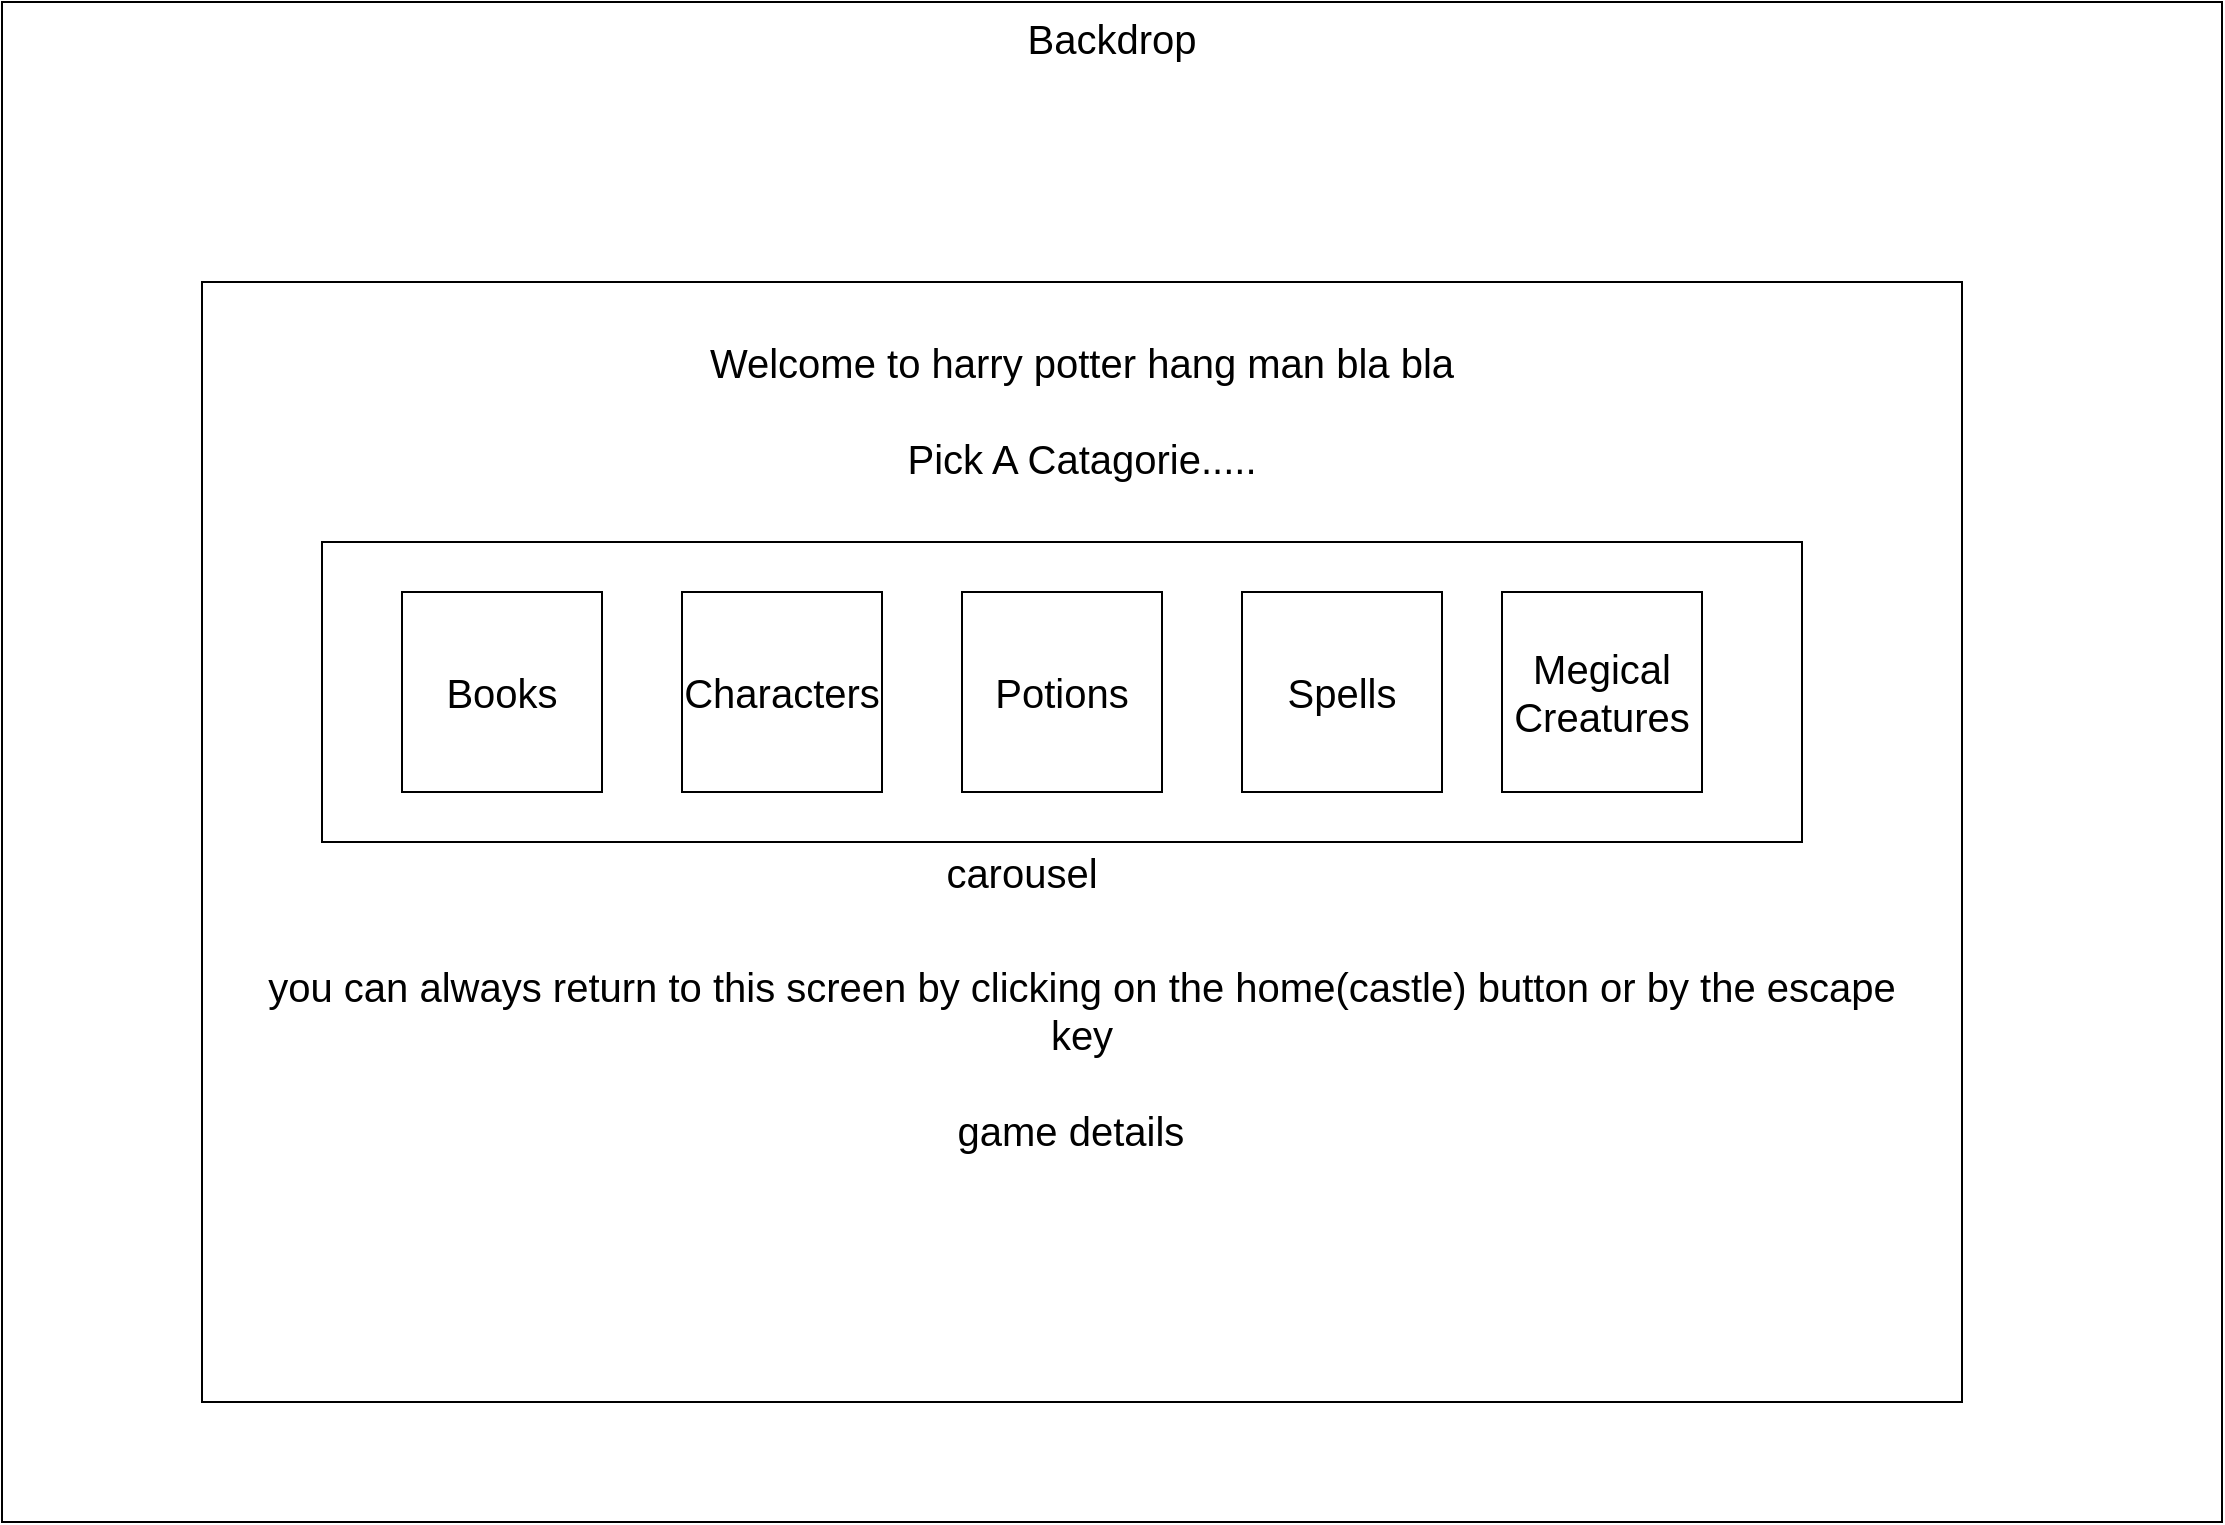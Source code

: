 <mxfile version="15.4.0" type="device" pages="3"><diagram id="zBycuqyN1WbdOvtRetQK" name="welcome - pick a catagory"><mxGraphModel dx="1422" dy="822" grid="1" gridSize="10" guides="1" tooltips="1" connect="1" arrows="1" fold="1" page="1" pageScale="1" pageWidth="1169" pageHeight="827" background="#ffffff" math="0" shadow="0"><root><mxCell id="0"/><mxCell id="1" parent="0"/><mxCell id="SmS-AOpC1vPT0I8M1g8m-3" value="Backdrop" style="rounded=0;whiteSpace=wrap;html=1;fontSize=20;align=center;verticalAlign=top;" parent="1" vertex="1"><mxGeometry x="50" y="50" width="1110" height="760" as="geometry"/></mxCell><mxCell id="pt1Twtxqi7lgK6UjQtKK-1" value="Welcome to harry potter hang man bla bla&lt;br&gt;&lt;br&gt;&lt;div&gt;Pick A Catagorie.....&lt;/div&gt;&lt;div&gt;&lt;br&gt;&lt;/div&gt;&lt;div&gt;&lt;br&gt;&lt;/div&gt;&lt;div&gt;&lt;br&gt;&lt;/div&gt;&lt;div&gt;&lt;br&gt;&lt;/div&gt;&lt;div&gt;&lt;br&gt;&lt;/div&gt;&lt;div&gt;&lt;br&gt;&lt;/div&gt;&lt;div&gt;&lt;br&gt;&lt;/div&gt;&lt;div&gt;&lt;br&gt;&lt;/div&gt;&lt;div&gt;&lt;br&gt;&lt;/div&gt;&lt;div&gt;&lt;br&gt;&lt;/div&gt;&lt;div&gt;you can always return to this screen by clicking on the home(castle) button or by the escape key&lt;/div&gt;&lt;div&gt;&lt;br&gt;&lt;/div&gt;&lt;div&gt;game details&amp;nbsp;&amp;nbsp;&lt;/div&gt;" style="rounded=0;whiteSpace=wrap;html=1;fontSize=20;verticalAlign=top;spacingTop=22;spacingLeft=20;spacingRight=20;" parent="1" vertex="1"><mxGeometry x="150" y="190" width="880" height="560" as="geometry"/></mxCell><mxCell id="pt1Twtxqi7lgK6UjQtKK-2" value="" style="rounded=0;whiteSpace=wrap;html=1;fontSize=20;verticalAlign=top;" parent="1" vertex="1"><mxGeometry x="210" y="320" width="740" height="150" as="geometry"/></mxCell><mxCell id="pt1Twtxqi7lgK6UjQtKK-3" value="Books" style="whiteSpace=wrap;html=1;aspect=fixed;fontSize=20;verticalAlign=middle;" parent="1" vertex="1"><mxGeometry x="250" y="345" width="100" height="100" as="geometry"/></mxCell><mxCell id="pt1Twtxqi7lgK6UjQtKK-4" value="Characters" style="whiteSpace=wrap;html=1;aspect=fixed;fontSize=20;verticalAlign=middle;" parent="1" vertex="1"><mxGeometry x="390" y="345" width="100" height="100" as="geometry"/></mxCell><mxCell id="pt1Twtxqi7lgK6UjQtKK-5" value="Potions" style="whiteSpace=wrap;html=1;aspect=fixed;fontSize=20;verticalAlign=middle;" parent="1" vertex="1"><mxGeometry x="530" y="345" width="100" height="100" as="geometry"/></mxCell><mxCell id="pt1Twtxqi7lgK6UjQtKK-6" value="Spells" style="whiteSpace=wrap;html=1;aspect=fixed;fontSize=20;verticalAlign=middle;" parent="1" vertex="1"><mxGeometry x="670" y="345" width="100" height="100" as="geometry"/></mxCell><mxCell id="pt1Twtxqi7lgK6UjQtKK-7" value="Megical&lt;br&gt;Creatures" style="whiteSpace=wrap;html=1;aspect=fixed;fontSize=20;verticalAlign=middle;" parent="1" vertex="1"><mxGeometry x="800" y="345" width="100" height="100" as="geometry"/></mxCell><mxCell id="lpl7oQMHatLVdW82ElkI-1" value="carousel" style="text;html=1;strokeColor=none;fillColor=none;align=center;verticalAlign=middle;whiteSpace=wrap;rounded=0;fontSize=20;" parent="1" vertex="1"><mxGeometry x="510" y="470" width="100" height="30" as="geometry"/></mxCell></root></mxGraphModel></diagram><diagram name="welcome - pick a character" id="7SFmZt7S-GBDg_mHAnwW"><mxGraphModel dx="1422" dy="822" grid="1" gridSize="10" guides="1" tooltips="1" connect="1" arrows="1" fold="1" page="1" pageScale="1" pageWidth="1169" pageHeight="827" background="#ffffff" math="0" shadow="0"><root><mxCell id="qMvTIVjVhHEZ1sjYnihw-0"/><mxCell id="qMvTIVjVhHEZ1sjYnihw-1" parent="qMvTIVjVhHEZ1sjYnihw-0"/><mxCell id="wB-ghW8cWKy8fK2k6g84-1" value="Backdrop" style="rounded=0;whiteSpace=wrap;html=1;fontSize=20;align=center;verticalAlign=top;" vertex="1" parent="qMvTIVjVhHEZ1sjYnihw-1"><mxGeometry x="50" y="120" width="1080" height="690" as="geometry"/></mxCell><mxCell id="qMvTIVjVhHEZ1sjYnihw-2" value="Welcome to harry potter hang man bla bla&lt;br&gt;&lt;br&gt;&lt;div&gt;Pick An Avatar&lt;/div&gt;&lt;div&gt;&lt;br&gt;&lt;/div&gt;&lt;div&gt;&lt;br&gt;&lt;/div&gt;&lt;div&gt;&lt;br&gt;&lt;/div&gt;&lt;div&gt;&lt;br&gt;&lt;/div&gt;&lt;div&gt;&lt;br&gt;&lt;/div&gt;&lt;div&gt;&lt;br&gt;&lt;/div&gt;&lt;div&gt;&lt;br&gt;&lt;/div&gt;&lt;div&gt;&lt;br&gt;&lt;/div&gt;&lt;div&gt;&lt;br&gt;&lt;/div&gt;&lt;div&gt;&lt;br&gt;&lt;/div&gt;&lt;div&gt;you can always return to this screen by clicking on the home(castle) button or by the escape key&lt;/div&gt;&lt;div&gt;&lt;br&gt;&lt;/div&gt;&lt;div&gt;game details&lt;/div&gt;&lt;div&gt;&lt;br&gt;&lt;/div&gt;&lt;div&gt;&amp;nbsp;&lt;/div&gt;" style="rounded=0;whiteSpace=wrap;html=1;fontSize=20;verticalAlign=top;spacingTop=22;spacingLeft=20;spacingRight=20;" vertex="1" parent="qMvTIVjVhHEZ1sjYnihw-1"><mxGeometry x="160" y="200" width="880" height="560" as="geometry"/></mxCell><mxCell id="qMvTIVjVhHEZ1sjYnihw-3" value="" style="rounded=0;whiteSpace=wrap;html=1;fontSize=20;verticalAlign=top;" vertex="1" parent="qMvTIVjVhHEZ1sjYnihw-1"><mxGeometry x="210" y="320" width="740" height="150" as="geometry"/></mxCell><mxCell id="qMvTIVjVhHEZ1sjYnihw-4" value="Mad Eye Moody" style="whiteSpace=wrap;html=1;aspect=fixed;fontSize=20;verticalAlign=middle;" vertex="1" parent="qMvTIVjVhHEZ1sjYnihw-1"><mxGeometry x="220" y="345" width="100" height="100" as="geometry"/></mxCell><mxCell id="qMvTIVjVhHEZ1sjYnihw-5" value="Albus&lt;br&gt;Dumbeldur" style="whiteSpace=wrap;html=1;aspect=fixed;fontSize=20;verticalAlign=middle;" vertex="1" parent="qMvTIVjVhHEZ1sjYnihw-1"><mxGeometry x="340" y="345" width="100" height="100" as="geometry"/></mxCell><mxCell id="qMvTIVjVhHEZ1sjYnihw-6" value="Harry Potter" style="whiteSpace=wrap;html=1;aspect=fixed;fontSize=20;verticalAlign=middle;" vertex="1" parent="qMvTIVjVhHEZ1sjYnihw-1"><mxGeometry x="460" y="345" width="100" height="100" as="geometry"/></mxCell><mxCell id="qMvTIVjVhHEZ1sjYnihw-7" value="Ron&lt;br&gt;weasley" style="whiteSpace=wrap;html=1;aspect=fixed;fontSize=20;verticalAlign=middle;" vertex="1" parent="qMvTIVjVhHEZ1sjYnihw-1"><mxGeometry x="580" y="345" width="100" height="100" as="geometry"/></mxCell><mxCell id="qMvTIVjVhHEZ1sjYnihw-8" value="&lt;br&gt;Hermione granger" style="whiteSpace=wrap;html=1;aspect=fixed;fontSize=20;verticalAlign=top;align=center;" vertex="1" parent="qMvTIVjVhHEZ1sjYnihw-1"><mxGeometry x="700" y="345" width="100" height="100" as="geometry"/></mxCell><mxCell id="E9yBa0lWDfu7jR405efW-0" value="&lt;br&gt;Severus&lt;br&gt;Snape" style="whiteSpace=wrap;html=1;aspect=fixed;fontSize=20;verticalAlign=top;align=center;" vertex="1" parent="qMvTIVjVhHEZ1sjYnihw-1"><mxGeometry x="830" y="345" width="100" height="100" as="geometry"/></mxCell><mxCell id="85miLYy47RhrvNa4TYyl-0" value="Back" style="whiteSpace=wrap;html=1;aspect=fixed;fontSize=20;align=center;verticalAlign=middle;" vertex="1" parent="qMvTIVjVhHEZ1sjYnihw-1"><mxGeometry x="210" y="220" width="80" height="80" as="geometry"/></mxCell><mxCell id="zh2drvLAOBnURv6xEHE7-0" value="carousel" style="text;html=1;strokeColor=none;fillColor=none;align=center;verticalAlign=middle;whiteSpace=wrap;rounded=0;fontSize=20;" vertex="1" parent="qMvTIVjVhHEZ1sjYnihw-1"><mxGeometry x="530" y="480" width="100" height="30" as="geometry"/></mxCell></root></mxGraphModel></diagram><diagram name="game board" id="WBXFGc4k7jxLr-zWNSZT"><mxGraphModel dx="1422" dy="822" grid="1" gridSize="10" guides="1" tooltips="1" connect="1" arrows="1" fold="1" page="1" pageScale="1" pageWidth="1169" pageHeight="827" background="#ffffff" math="0" shadow="0"><root><mxCell id="ViksQzezFKX7nayKMV1j-0"/><mxCell id="ViksQzezFKX7nayKMV1j-1" parent="ViksQzezFKX7nayKMV1j-0"/><mxCell id="RnqKFV7GxKQAe1wvQ64X-1" value="" style="rounded=0;whiteSpace=wrap;html=1;fontSize=20;align=center;verticalAlign=middle;fillColor=#e1d5e7;strokeColor=#9673a6;" parent="ViksQzezFKX7nayKMV1j-1" vertex="1"><mxGeometry x="40" y="80" width="1080" height="680" as="geometry"/></mxCell><mxCell id="RnqKFV7GxKQAe1wvQ64X-3" value="icons&lt;br&gt;bar&lt;br&gt;on hover" style="rounded=1;whiteSpace=wrap;html=1;fontSize=20;align=center;verticalAlign=middle;direction=south;fillColor=#d5e8d4;strokeColor=#82b366;" parent="ViksQzezFKX7nayKMV1j-1" vertex="1"><mxGeometry x="40" y="80" width="90" height="680" as="geometry"/></mxCell><mxCell id="NMmfXzC2Jw8eF-_8JxtR-0" value="played" style="rounded=0;whiteSpace=wrap;html=1;fontSize=20;align=center;verticalAlign=middle;" parent="ViksQzezFKX7nayKMV1j-1" vertex="1"><mxGeometry x="50" y="100" width="70" height="50" as="geometry"/></mxCell><mxCell id="NMmfXzC2Jw8eF-_8JxtR-1" value="Won" style="rounded=0;whiteSpace=wrap;html=1;fontSize=20;align=center;verticalAlign=middle;" parent="ViksQzezFKX7nayKMV1j-1" vertex="1"><mxGeometry x="50" y="170" width="70" height="50" as="geometry"/></mxCell><mxCell id="NMmfXzC2Jw8eF-_8JxtR-2" value="Lost" style="rounded=0;whiteSpace=wrap;html=1;fontSize=20;align=center;verticalAlign=middle;" parent="ViksQzezFKX7nayKMV1j-1" vertex="1"><mxGeometry x="50" y="240" width="70" height="50" as="geometry"/></mxCell><mxCell id="NMmfXzC2Jw8eF-_8JxtR-3" value="Avatar" style="rounded=0;whiteSpace=wrap;html=1;fontSize=20;align=center;verticalAlign=middle;" parent="ViksQzezFKX7nayKMV1j-1" vertex="1"><mxGeometry x="50" y="640" width="70" height="50" as="geometry"/></mxCell><mxCell id="NMmfXzC2Jw8eF-_8JxtR-4" value="catagory" style="rounded=0;whiteSpace=wrap;html=1;fontSize=20;align=center;verticalAlign=middle;" parent="ViksQzezFKX7nayKMV1j-1" vertex="1"><mxGeometry x="50" y="560" width="70" height="50" as="geometry"/></mxCell><mxCell id="NMmfXzC2Jw8eF-_8JxtR-5" value="Home" style="rounded=0;whiteSpace=wrap;html=1;fontSize=20;align=center;verticalAlign=middle;" parent="ViksQzezFKX7nayKMV1j-1" vertex="1"><mxGeometry x="50" y="480" width="70" height="50" as="geometry"/></mxCell><mxCell id="jkb2RMrqntYmkr051qhQ-0" value="" style="rounded=0;whiteSpace=wrap;html=1;fillColor=#dae8fc;strokeColor=#6c8ebf;" vertex="1" parent="ViksQzezFKX7nayKMV1j-1"><mxGeometry x="150" y="100" width="310" height="640" as="geometry"/></mxCell><mxCell id="RnqKFV7GxKQAe1wvQ64X-5" value="Hangman&lt;br&gt;Animation" style="rounded=0;whiteSpace=wrap;html=1;fontSize=20;align=center;verticalAlign=middle;direction=south;" parent="ViksQzezFKX7nayKMV1j-1" vertex="1"><mxGeometry x="190" y="130" width="220" height="410" as="geometry"/></mxCell><mxCell id="RnqKFV7GxKQAe1wvQ64X-4" value="Floating&lt;br&gt;Avatar" style="ellipse;whiteSpace=wrap;html=1;fontSize=20;align=center;verticalAlign=middle;" parent="ViksQzezFKX7nayKMV1j-1" vertex="1"><mxGeometry x="230" y="600" width="120" height="80" as="geometry"/></mxCell><mxCell id="jkb2RMrqntYmkr051qhQ-1" value="" style="rounded=0;whiteSpace=wrap;html=1;fillColor=#dae8fc;strokeColor=#6c8ebf;" vertex="1" parent="ViksQzezFKX7nayKMV1j-1"><mxGeometry x="480" y="100" width="600" height="640" as="geometry"/></mxCell><mxCell id="RnqKFV7GxKQAe1wvQ64X-6" value="Catagory Name" style="rounded=1;whiteSpace=wrap;html=1;fontSize=20;align=center;verticalAlign=middle;" parent="ViksQzezFKX7nayKMV1j-1" vertex="1"><mxGeometry x="500" y="130" width="540" height="60" as="geometry"/></mxCell><mxCell id="RnqKFV7GxKQAe1wvQ64X-7" value="Letters box" style="rounded=0;whiteSpace=wrap;html=1;fontSize=20;align=center;verticalAlign=middle;" parent="ViksQzezFKX7nayKMV1j-1" vertex="1"><mxGeometry x="500" y="560" width="560" height="90" as="geometry"/></mxCell><mxCell id="RnqKFV7GxKQAe1wvQ64X-8" value="Missing word box" style="rounded=0;whiteSpace=wrap;html=1;fontSize=20;align=center;verticalAlign=middle;" parent="ViksQzezFKX7nayKMV1j-1" vertex="1"><mxGeometry x="500" y="339" width="540" height="150" as="geometry"/></mxCell><mxCell id="RnqKFV7GxKQAe1wvQ64X-9" value="The answer is box" style="rounded=0;whiteSpace=wrap;html=1;fontSize=20;align=center;verticalAlign=middle;" parent="ViksQzezFKX7nayKMV1j-1" vertex="1"><mxGeometry x="510" y="230" width="520" height="50" as="geometry"/></mxCell><mxCell id="irhuQT-aEw1tJgPi2Lp3-0" value="Used letters box" style="rounded=0;whiteSpace=wrap;html=1;fontSize=20;align=center;verticalAlign=middle;" parent="ViksQzezFKX7nayKMV1j-1" vertex="1"><mxGeometry x="500" y="660" width="560" height="70" as="geometry"/></mxCell></root></mxGraphModel></diagram></mxfile>